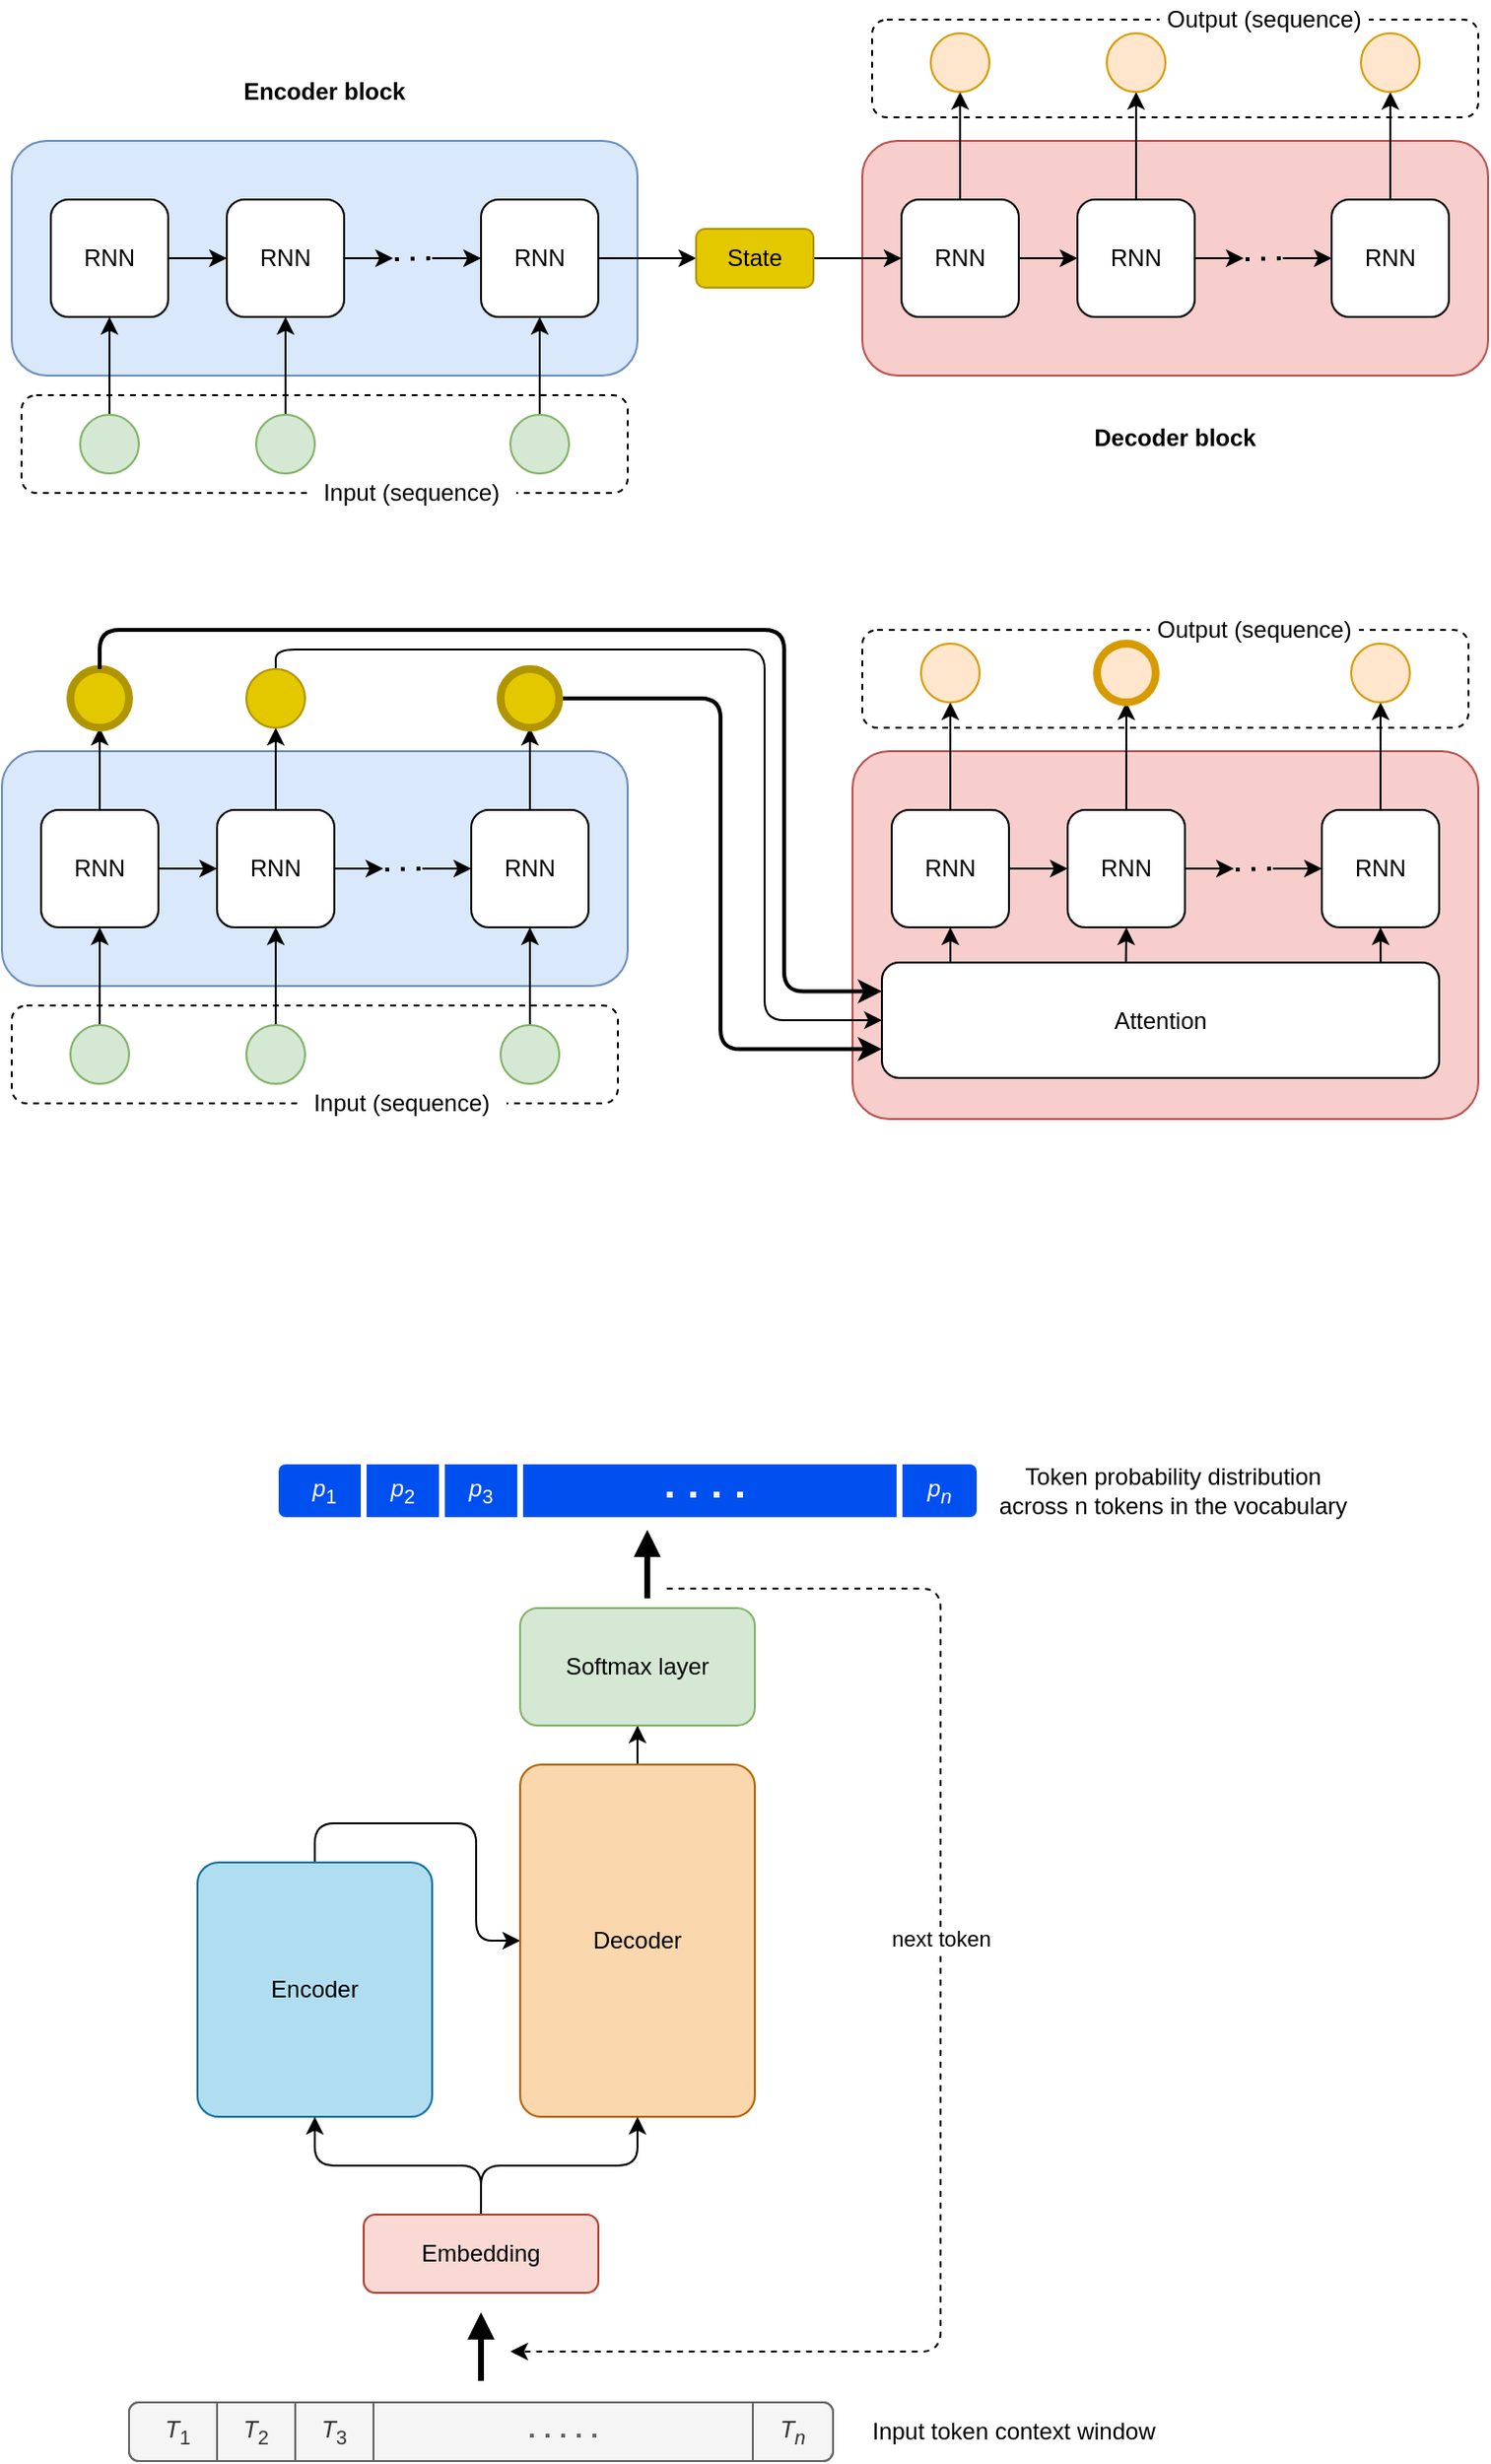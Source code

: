 <mxfile version="22.1.15" type="github" pages="2">
  <diagram name="Page-1" id="Aaa21Iurl70UtOA7tG1U">
    <mxGraphModel dx="1050" dy="522" grid="1" gridSize="10" guides="1" tooltips="1" connect="1" arrows="1" fold="1" page="1" pageScale="1" pageWidth="850" pageHeight="1100" math="0" shadow="0">
      <root>
        <mxCell id="0" />
        <mxCell id="1" parent="0" />
        <mxCell id="7Tdmu1i_dDEW09Zp7bAx-89" value="" style="rounded=1;whiteSpace=wrap;html=1;fillColor=none;dashed=1;" parent="1" vertex="1">
          <mxGeometry x="480" y="370" width="310" height="50" as="geometry" />
        </mxCell>
        <mxCell id="7Tdmu1i_dDEW09Zp7bAx-87" value="" style="rounded=1;whiteSpace=wrap;html=1;fillColor=none;dashed=1;" parent="1" vertex="1">
          <mxGeometry x="45" y="562" width="310" height="50" as="geometry" />
        </mxCell>
        <mxCell id="7Tdmu1i_dDEW09Zp7bAx-18" value="" style="rounded=1;whiteSpace=wrap;html=1;fillColor=#f8cecc;strokeColor=#b85450;" parent="1" vertex="1">
          <mxGeometry x="480" y="120" width="320" height="120" as="geometry" />
        </mxCell>
        <mxCell id="7Tdmu1i_dDEW09Zp7bAx-19" style="edgeStyle=orthogonalEdgeStyle;rounded=0;orthogonalLoop=1;jettySize=auto;html=1;entryX=0;entryY=0.5;entryDx=0;entryDy=0;" parent="1" source="7Tdmu1i_dDEW09Zp7bAx-20" target="7Tdmu1i_dDEW09Zp7bAx-22" edge="1">
          <mxGeometry relative="1" as="geometry" />
        </mxCell>
        <mxCell id="7Tdmu1i_dDEW09Zp7bAx-40" style="edgeStyle=orthogonalEdgeStyle;rounded=0;orthogonalLoop=1;jettySize=auto;html=1;" parent="1" source="7Tdmu1i_dDEW09Zp7bAx-20" target="7Tdmu1i_dDEW09Zp7bAx-37" edge="1">
          <mxGeometry relative="1" as="geometry" />
        </mxCell>
        <mxCell id="7Tdmu1i_dDEW09Zp7bAx-20" value="RNN" style="rounded=1;whiteSpace=wrap;html=1;" parent="1" vertex="1">
          <mxGeometry x="500" y="150" width="60" height="60" as="geometry" />
        </mxCell>
        <mxCell id="7Tdmu1i_dDEW09Zp7bAx-21" style="edgeStyle=orthogonalEdgeStyle;rounded=0;orthogonalLoop=1;jettySize=auto;html=1;" parent="1" source="7Tdmu1i_dDEW09Zp7bAx-22" edge="1">
          <mxGeometry relative="1" as="geometry">
            <mxPoint x="675" y="180" as="targetPoint" />
          </mxGeometry>
        </mxCell>
        <mxCell id="7Tdmu1i_dDEW09Zp7bAx-43" style="edgeStyle=orthogonalEdgeStyle;rounded=0;orthogonalLoop=1;jettySize=auto;html=1;" parent="1" source="7Tdmu1i_dDEW09Zp7bAx-22" target="7Tdmu1i_dDEW09Zp7bAx-41" edge="1">
          <mxGeometry relative="1" as="geometry" />
        </mxCell>
        <mxCell id="7Tdmu1i_dDEW09Zp7bAx-22" value="RNN" style="rounded=1;whiteSpace=wrap;html=1;" parent="1" vertex="1">
          <mxGeometry x="590" y="150" width="60" height="60" as="geometry" />
        </mxCell>
        <mxCell id="7Tdmu1i_dDEW09Zp7bAx-47" style="edgeStyle=orthogonalEdgeStyle;rounded=0;orthogonalLoop=1;jettySize=auto;html=1;" parent="1" source="7Tdmu1i_dDEW09Zp7bAx-23" target="7Tdmu1i_dDEW09Zp7bAx-44" edge="1">
          <mxGeometry relative="1" as="geometry" />
        </mxCell>
        <mxCell id="7Tdmu1i_dDEW09Zp7bAx-23" value="RNN" style="rounded=1;whiteSpace=wrap;html=1;" parent="1" vertex="1">
          <mxGeometry x="720" y="150" width="60" height="60" as="geometry" />
        </mxCell>
        <mxCell id="7Tdmu1i_dDEW09Zp7bAx-24" value="" style="endArrow=none;dashed=1;html=1;dashPattern=1 3;strokeWidth=2;rounded=0;" parent="1" edge="1">
          <mxGeometry width="50" height="50" relative="1" as="geometry">
            <mxPoint x="676" y="180.5" as="sourcePoint" />
            <mxPoint x="695" y="180" as="targetPoint" />
          </mxGeometry>
        </mxCell>
        <mxCell id="7Tdmu1i_dDEW09Zp7bAx-25" value="" style="endArrow=classic;html=1;rounded=0;entryX=0;entryY=0.5;entryDx=0;entryDy=0;" parent="1" target="7Tdmu1i_dDEW09Zp7bAx-23" edge="1">
          <mxGeometry width="50" height="50" relative="1" as="geometry">
            <mxPoint x="695" y="180" as="sourcePoint" />
            <mxPoint x="865" y="280" as="targetPoint" />
          </mxGeometry>
        </mxCell>
        <mxCell id="7Tdmu1i_dDEW09Zp7bAx-1" value="" style="rounded=1;whiteSpace=wrap;html=1;fillColor=#dae8fc;strokeColor=#6c8ebf;" parent="1" vertex="1">
          <mxGeometry x="45" y="120" width="320" height="120" as="geometry" />
        </mxCell>
        <mxCell id="7Tdmu1i_dDEW09Zp7bAx-5" style="edgeStyle=orthogonalEdgeStyle;rounded=0;orthogonalLoop=1;jettySize=auto;html=1;entryX=0;entryY=0.5;entryDx=0;entryDy=0;" parent="1" source="7Tdmu1i_dDEW09Zp7bAx-2" target="7Tdmu1i_dDEW09Zp7bAx-3" edge="1">
          <mxGeometry relative="1" as="geometry" />
        </mxCell>
        <mxCell id="7Tdmu1i_dDEW09Zp7bAx-2" value="RNN" style="rounded=1;whiteSpace=wrap;html=1;" parent="1" vertex="1">
          <mxGeometry x="65" y="150" width="60" height="60" as="geometry" />
        </mxCell>
        <mxCell id="7Tdmu1i_dDEW09Zp7bAx-6" style="edgeStyle=orthogonalEdgeStyle;rounded=0;orthogonalLoop=1;jettySize=auto;html=1;" parent="1" source="7Tdmu1i_dDEW09Zp7bAx-3" edge="1">
          <mxGeometry relative="1" as="geometry">
            <mxPoint x="240" y="180" as="targetPoint" />
          </mxGeometry>
        </mxCell>
        <mxCell id="7Tdmu1i_dDEW09Zp7bAx-3" value="RNN" style="rounded=1;whiteSpace=wrap;html=1;" parent="1" vertex="1">
          <mxGeometry x="155" y="150" width="60" height="60" as="geometry" />
        </mxCell>
        <mxCell id="7Tdmu1i_dDEW09Zp7bAx-14" style="edgeStyle=orthogonalEdgeStyle;rounded=0;orthogonalLoop=1;jettySize=auto;html=1;entryX=0;entryY=0.5;entryDx=0;entryDy=0;" parent="1" source="7Tdmu1i_dDEW09Zp7bAx-4" target="7Tdmu1i_dDEW09Zp7bAx-13" edge="1">
          <mxGeometry relative="1" as="geometry" />
        </mxCell>
        <mxCell id="7Tdmu1i_dDEW09Zp7bAx-4" value="RNN" style="rounded=1;whiteSpace=wrap;html=1;" parent="1" vertex="1">
          <mxGeometry x="285" y="150" width="60" height="60" as="geometry" />
        </mxCell>
        <mxCell id="7Tdmu1i_dDEW09Zp7bAx-26" style="edgeStyle=orthogonalEdgeStyle;rounded=0;orthogonalLoop=1;jettySize=auto;html=1;" parent="1" source="7Tdmu1i_dDEW09Zp7bAx-13" target="7Tdmu1i_dDEW09Zp7bAx-20" edge="1">
          <mxGeometry relative="1" as="geometry" />
        </mxCell>
        <mxCell id="7Tdmu1i_dDEW09Zp7bAx-13" value="State" style="rounded=1;whiteSpace=wrap;html=1;fillColor=#e3c800;strokeColor=#B09500;fontColor=#000000;" parent="1" vertex="1">
          <mxGeometry x="395" y="165" width="60" height="30" as="geometry" />
        </mxCell>
        <mxCell id="7Tdmu1i_dDEW09Zp7bAx-16" value="" style="endArrow=none;dashed=1;html=1;dashPattern=1 3;strokeWidth=2;rounded=0;" parent="1" edge="1">
          <mxGeometry width="50" height="50" relative="1" as="geometry">
            <mxPoint x="241" y="180.5" as="sourcePoint" />
            <mxPoint x="260" y="180" as="targetPoint" />
          </mxGeometry>
        </mxCell>
        <mxCell id="7Tdmu1i_dDEW09Zp7bAx-17" value="" style="endArrow=classic;html=1;rounded=0;entryX=0;entryY=0.5;entryDx=0;entryDy=0;" parent="1" target="7Tdmu1i_dDEW09Zp7bAx-4" edge="1">
          <mxGeometry width="50" height="50" relative="1" as="geometry">
            <mxPoint x="260" y="180" as="sourcePoint" />
            <mxPoint x="430" y="280" as="targetPoint" />
          </mxGeometry>
        </mxCell>
        <mxCell id="7Tdmu1i_dDEW09Zp7bAx-27" value="Encoder block" style="text;html=1;align=center;verticalAlign=middle;whiteSpace=wrap;rounded=0;fontStyle=1" parent="1" vertex="1">
          <mxGeometry x="155" y="80" width="100" height="30" as="geometry" />
        </mxCell>
        <mxCell id="7Tdmu1i_dDEW09Zp7bAx-28" value="Decoder block" style="text;html=1;align=center;verticalAlign=middle;whiteSpace=wrap;rounded=0;fontStyle=1" parent="1" vertex="1">
          <mxGeometry x="590" y="257" width="100" height="30" as="geometry" />
        </mxCell>
        <mxCell id="7Tdmu1i_dDEW09Zp7bAx-30" style="edgeStyle=orthogonalEdgeStyle;rounded=0;orthogonalLoop=1;jettySize=auto;html=1;" parent="1" source="7Tdmu1i_dDEW09Zp7bAx-29" target="7Tdmu1i_dDEW09Zp7bAx-2" edge="1">
          <mxGeometry relative="1" as="geometry" />
        </mxCell>
        <mxCell id="7Tdmu1i_dDEW09Zp7bAx-29" value="" style="ellipse;whiteSpace=wrap;html=1;aspect=fixed;fillColor=#d5e8d4;strokeColor=#82b366;" parent="1" vertex="1">
          <mxGeometry x="80" y="260" width="30" height="30" as="geometry" />
        </mxCell>
        <mxCell id="7Tdmu1i_dDEW09Zp7bAx-33" style="edgeStyle=orthogonalEdgeStyle;rounded=0;orthogonalLoop=1;jettySize=auto;html=1;" parent="1" source="7Tdmu1i_dDEW09Zp7bAx-31" target="7Tdmu1i_dDEW09Zp7bAx-3" edge="1">
          <mxGeometry relative="1" as="geometry" />
        </mxCell>
        <mxCell id="7Tdmu1i_dDEW09Zp7bAx-31" value="" style="ellipse;whiteSpace=wrap;html=1;aspect=fixed;fillColor=#d5e8d4;strokeColor=#82b366;" parent="1" vertex="1">
          <mxGeometry x="170" y="260" width="30" height="30" as="geometry" />
        </mxCell>
        <mxCell id="7Tdmu1i_dDEW09Zp7bAx-36" style="edgeStyle=orthogonalEdgeStyle;rounded=0;orthogonalLoop=1;jettySize=auto;html=1;entryX=0.5;entryY=1;entryDx=0;entryDy=0;" parent="1" source="7Tdmu1i_dDEW09Zp7bAx-34" target="7Tdmu1i_dDEW09Zp7bAx-4" edge="1">
          <mxGeometry relative="1" as="geometry" />
        </mxCell>
        <mxCell id="7Tdmu1i_dDEW09Zp7bAx-34" value="" style="ellipse;whiteSpace=wrap;html=1;aspect=fixed;fillColor=#d5e8d4;strokeColor=#82b366;" parent="1" vertex="1">
          <mxGeometry x="300" y="260" width="30" height="30" as="geometry" />
        </mxCell>
        <mxCell id="7Tdmu1i_dDEW09Zp7bAx-37" value="" style="ellipse;whiteSpace=wrap;html=1;aspect=fixed;fillColor=#ffe6cc;strokeColor=#d79b00;" parent="1" vertex="1">
          <mxGeometry x="515" y="65" width="30" height="30" as="geometry" />
        </mxCell>
        <mxCell id="7Tdmu1i_dDEW09Zp7bAx-38" style="edgeStyle=orthogonalEdgeStyle;rounded=0;orthogonalLoop=1;jettySize=auto;html=1;exitX=0.5;exitY=1;exitDx=0;exitDy=0;" parent="1" source="7Tdmu1i_dDEW09Zp7bAx-37" target="7Tdmu1i_dDEW09Zp7bAx-37" edge="1">
          <mxGeometry relative="1" as="geometry" />
        </mxCell>
        <mxCell id="7Tdmu1i_dDEW09Zp7bAx-41" value="" style="ellipse;whiteSpace=wrap;html=1;aspect=fixed;fillColor=#ffe6cc;strokeColor=#d79b00;" parent="1" vertex="1">
          <mxGeometry x="605" y="65" width="30" height="30" as="geometry" />
        </mxCell>
        <mxCell id="7Tdmu1i_dDEW09Zp7bAx-44" value="" style="ellipse;whiteSpace=wrap;html=1;aspect=fixed;fillColor=#ffe6cc;strokeColor=#d79b00;" parent="1" vertex="1">
          <mxGeometry x="735" y="65" width="30" height="30" as="geometry" />
        </mxCell>
        <mxCell id="7Tdmu1i_dDEW09Zp7bAx-48" value="" style="rounded=1;whiteSpace=wrap;html=1;fillColor=none;dashed=1;" parent="1" vertex="1">
          <mxGeometry x="50" y="250" width="310" height="50" as="geometry" />
        </mxCell>
        <mxCell id="7Tdmu1i_dDEW09Zp7bAx-50" value="Input (sequence)" style="text;html=1;align=center;verticalAlign=middle;whiteSpace=wrap;rounded=0;fillColor=default;" parent="1" vertex="1">
          <mxGeometry x="196" y="287" width="107" height="25" as="geometry" />
        </mxCell>
        <mxCell id="7Tdmu1i_dDEW09Zp7bAx-51" value="" style="rounded=1;whiteSpace=wrap;html=1;fillColor=none;dashed=1;" parent="1" vertex="1">
          <mxGeometry x="485" y="58" width="310" height="50" as="geometry" />
        </mxCell>
        <mxCell id="7Tdmu1i_dDEW09Zp7bAx-52" value="Output (sequence)" style="text;html=1;align=center;verticalAlign=middle;whiteSpace=wrap;rounded=0;fillColor=default;" parent="1" vertex="1">
          <mxGeometry x="632" y="48" width="107" height="20" as="geometry" />
        </mxCell>
        <mxCell id="7Tdmu1i_dDEW09Zp7bAx-53" value="" style="rounded=1;whiteSpace=wrap;html=1;fillColor=#f8cecc;strokeColor=#b85450;arcSize=10;" parent="1" vertex="1">
          <mxGeometry x="475" y="432" width="320" height="188" as="geometry" />
        </mxCell>
        <mxCell id="7Tdmu1i_dDEW09Zp7bAx-54" style="edgeStyle=orthogonalEdgeStyle;rounded=0;orthogonalLoop=1;jettySize=auto;html=1;entryX=0;entryY=0.5;entryDx=0;entryDy=0;" parent="1" source="7Tdmu1i_dDEW09Zp7bAx-56" target="7Tdmu1i_dDEW09Zp7bAx-59" edge="1">
          <mxGeometry relative="1" as="geometry" />
        </mxCell>
        <mxCell id="7Tdmu1i_dDEW09Zp7bAx-55" style="edgeStyle=orthogonalEdgeStyle;rounded=0;orthogonalLoop=1;jettySize=auto;html=1;" parent="1" source="7Tdmu1i_dDEW09Zp7bAx-56" target="7Tdmu1i_dDEW09Zp7bAx-83" edge="1">
          <mxGeometry relative="1" as="geometry" />
        </mxCell>
        <mxCell id="7Tdmu1i_dDEW09Zp7bAx-56" value="RNN" style="rounded=1;whiteSpace=wrap;html=1;" parent="1" vertex="1">
          <mxGeometry x="495" y="462" width="60" height="60" as="geometry" />
        </mxCell>
        <mxCell id="7Tdmu1i_dDEW09Zp7bAx-57" style="edgeStyle=orthogonalEdgeStyle;rounded=0;orthogonalLoop=1;jettySize=auto;html=1;" parent="1" source="7Tdmu1i_dDEW09Zp7bAx-59" edge="1">
          <mxGeometry relative="1" as="geometry">
            <mxPoint x="670" y="492" as="targetPoint" />
          </mxGeometry>
        </mxCell>
        <mxCell id="7Tdmu1i_dDEW09Zp7bAx-58" style="edgeStyle=orthogonalEdgeStyle;rounded=0;orthogonalLoop=1;jettySize=auto;html=1;" parent="1" source="7Tdmu1i_dDEW09Zp7bAx-59" target="7Tdmu1i_dDEW09Zp7bAx-85" edge="1">
          <mxGeometry relative="1" as="geometry" />
        </mxCell>
        <mxCell id="7Tdmu1i_dDEW09Zp7bAx-59" value="RNN" style="rounded=1;whiteSpace=wrap;html=1;" parent="1" vertex="1">
          <mxGeometry x="585" y="462" width="60" height="60" as="geometry" />
        </mxCell>
        <mxCell id="7Tdmu1i_dDEW09Zp7bAx-60" style="edgeStyle=orthogonalEdgeStyle;rounded=0;orthogonalLoop=1;jettySize=auto;html=1;" parent="1" source="7Tdmu1i_dDEW09Zp7bAx-61" target="7Tdmu1i_dDEW09Zp7bAx-86" edge="1">
          <mxGeometry relative="1" as="geometry" />
        </mxCell>
        <mxCell id="7Tdmu1i_dDEW09Zp7bAx-61" value="RNN" style="rounded=1;whiteSpace=wrap;html=1;" parent="1" vertex="1">
          <mxGeometry x="715" y="462" width="60" height="60" as="geometry" />
        </mxCell>
        <mxCell id="7Tdmu1i_dDEW09Zp7bAx-62" value="" style="endArrow=none;dashed=1;html=1;dashPattern=1 3;strokeWidth=2;rounded=0;" parent="1" edge="1">
          <mxGeometry width="50" height="50" relative="1" as="geometry">
            <mxPoint x="671" y="492.5" as="sourcePoint" />
            <mxPoint x="690" y="492" as="targetPoint" />
          </mxGeometry>
        </mxCell>
        <mxCell id="7Tdmu1i_dDEW09Zp7bAx-63" value="" style="endArrow=classic;html=1;rounded=0;entryX=0;entryY=0.5;entryDx=0;entryDy=0;" parent="1" target="7Tdmu1i_dDEW09Zp7bAx-61" edge="1">
          <mxGeometry width="50" height="50" relative="1" as="geometry">
            <mxPoint x="690" y="492" as="sourcePoint" />
            <mxPoint x="860" y="592" as="targetPoint" />
          </mxGeometry>
        </mxCell>
        <mxCell id="7Tdmu1i_dDEW09Zp7bAx-64" value="" style="rounded=1;whiteSpace=wrap;html=1;fillColor=#dae8fc;strokeColor=#6c8ebf;" parent="1" vertex="1">
          <mxGeometry x="40" y="432" width="320" height="120" as="geometry" />
        </mxCell>
        <mxCell id="7Tdmu1i_dDEW09Zp7bAx-65" style="edgeStyle=orthogonalEdgeStyle;rounded=0;orthogonalLoop=1;jettySize=auto;html=1;entryX=0;entryY=0.5;entryDx=0;entryDy=0;" parent="1" source="7Tdmu1i_dDEW09Zp7bAx-66" target="7Tdmu1i_dDEW09Zp7bAx-68" edge="1">
          <mxGeometry relative="1" as="geometry" />
        </mxCell>
        <mxCell id="7Tdmu1i_dDEW09Zp7bAx-96" style="edgeStyle=orthogonalEdgeStyle;rounded=0;orthogonalLoop=1;jettySize=auto;html=1;" parent="1" source="7Tdmu1i_dDEW09Zp7bAx-66" target="7Tdmu1i_dDEW09Zp7bAx-92" edge="1">
          <mxGeometry relative="1" as="geometry" />
        </mxCell>
        <mxCell id="7Tdmu1i_dDEW09Zp7bAx-66" value="RNN" style="rounded=1;whiteSpace=wrap;html=1;" parent="1" vertex="1">
          <mxGeometry x="60" y="462" width="60" height="60" as="geometry" />
        </mxCell>
        <mxCell id="7Tdmu1i_dDEW09Zp7bAx-67" style="edgeStyle=orthogonalEdgeStyle;rounded=0;orthogonalLoop=1;jettySize=auto;html=1;" parent="1" source="7Tdmu1i_dDEW09Zp7bAx-68" edge="1">
          <mxGeometry relative="1" as="geometry">
            <mxPoint x="235" y="492" as="targetPoint" />
          </mxGeometry>
        </mxCell>
        <mxCell id="7Tdmu1i_dDEW09Zp7bAx-97" style="edgeStyle=orthogonalEdgeStyle;rounded=0;orthogonalLoop=1;jettySize=auto;html=1;" parent="1" source="7Tdmu1i_dDEW09Zp7bAx-68" target="7Tdmu1i_dDEW09Zp7bAx-94" edge="1">
          <mxGeometry relative="1" as="geometry" />
        </mxCell>
        <mxCell id="7Tdmu1i_dDEW09Zp7bAx-68" value="RNN" style="rounded=1;whiteSpace=wrap;html=1;" parent="1" vertex="1">
          <mxGeometry x="150" y="462" width="60" height="60" as="geometry" />
        </mxCell>
        <mxCell id="7Tdmu1i_dDEW09Zp7bAx-98" style="edgeStyle=orthogonalEdgeStyle;rounded=0;orthogonalLoop=1;jettySize=auto;html=1;" parent="1" source="7Tdmu1i_dDEW09Zp7bAx-70" target="7Tdmu1i_dDEW09Zp7bAx-95" edge="1">
          <mxGeometry relative="1" as="geometry" />
        </mxCell>
        <mxCell id="7Tdmu1i_dDEW09Zp7bAx-70" value="RNN" style="rounded=1;whiteSpace=wrap;html=1;" parent="1" vertex="1">
          <mxGeometry x="280" y="462" width="60" height="60" as="geometry" />
        </mxCell>
        <mxCell id="7Tdmu1i_dDEW09Zp7bAx-73" value="" style="endArrow=none;dashed=1;html=1;dashPattern=1 3;strokeWidth=2;rounded=0;" parent="1" edge="1">
          <mxGeometry width="50" height="50" relative="1" as="geometry">
            <mxPoint x="236" y="492.5" as="sourcePoint" />
            <mxPoint x="255" y="492" as="targetPoint" />
          </mxGeometry>
        </mxCell>
        <mxCell id="7Tdmu1i_dDEW09Zp7bAx-74" value="" style="endArrow=classic;html=1;rounded=0;entryX=0;entryY=0.5;entryDx=0;entryDy=0;" parent="1" target="7Tdmu1i_dDEW09Zp7bAx-70" edge="1">
          <mxGeometry width="50" height="50" relative="1" as="geometry">
            <mxPoint x="255" y="492" as="sourcePoint" />
            <mxPoint x="425" y="592" as="targetPoint" />
          </mxGeometry>
        </mxCell>
        <mxCell id="7Tdmu1i_dDEW09Zp7bAx-77" style="edgeStyle=orthogonalEdgeStyle;rounded=0;orthogonalLoop=1;jettySize=auto;html=1;" parent="1" source="7Tdmu1i_dDEW09Zp7bAx-78" target="7Tdmu1i_dDEW09Zp7bAx-66" edge="1">
          <mxGeometry relative="1" as="geometry" />
        </mxCell>
        <mxCell id="7Tdmu1i_dDEW09Zp7bAx-78" value="" style="ellipse;whiteSpace=wrap;html=1;aspect=fixed;fillColor=#d5e8d4;strokeColor=#82b366;" parent="1" vertex="1">
          <mxGeometry x="75" y="572" width="30" height="30" as="geometry" />
        </mxCell>
        <mxCell id="7Tdmu1i_dDEW09Zp7bAx-79" style="edgeStyle=orthogonalEdgeStyle;rounded=0;orthogonalLoop=1;jettySize=auto;html=1;" parent="1" source="7Tdmu1i_dDEW09Zp7bAx-80" target="7Tdmu1i_dDEW09Zp7bAx-68" edge="1">
          <mxGeometry relative="1" as="geometry" />
        </mxCell>
        <mxCell id="7Tdmu1i_dDEW09Zp7bAx-80" value="" style="ellipse;whiteSpace=wrap;html=1;aspect=fixed;fillColor=#d5e8d4;strokeColor=#82b366;" parent="1" vertex="1">
          <mxGeometry x="165" y="572" width="30" height="30" as="geometry" />
        </mxCell>
        <mxCell id="7Tdmu1i_dDEW09Zp7bAx-81" style="edgeStyle=orthogonalEdgeStyle;rounded=0;orthogonalLoop=1;jettySize=auto;html=1;entryX=0.5;entryY=1;entryDx=0;entryDy=0;" parent="1" source="7Tdmu1i_dDEW09Zp7bAx-82" target="7Tdmu1i_dDEW09Zp7bAx-70" edge="1">
          <mxGeometry relative="1" as="geometry" />
        </mxCell>
        <mxCell id="7Tdmu1i_dDEW09Zp7bAx-82" value="" style="ellipse;whiteSpace=wrap;html=1;aspect=fixed;fillColor=#d5e8d4;strokeColor=#82b366;" parent="1" vertex="1">
          <mxGeometry x="295" y="572" width="30" height="30" as="geometry" />
        </mxCell>
        <mxCell id="7Tdmu1i_dDEW09Zp7bAx-83" value="" style="ellipse;whiteSpace=wrap;html=1;aspect=fixed;fillColor=#ffe6cc;strokeColor=#d79b00;" parent="1" vertex="1">
          <mxGeometry x="510" y="377" width="30" height="30" as="geometry" />
        </mxCell>
        <mxCell id="7Tdmu1i_dDEW09Zp7bAx-84" style="edgeStyle=orthogonalEdgeStyle;rounded=0;orthogonalLoop=1;jettySize=auto;html=1;exitX=0.5;exitY=1;exitDx=0;exitDy=0;" parent="1" source="7Tdmu1i_dDEW09Zp7bAx-83" target="7Tdmu1i_dDEW09Zp7bAx-83" edge="1">
          <mxGeometry relative="1" as="geometry" />
        </mxCell>
        <mxCell id="7Tdmu1i_dDEW09Zp7bAx-85" value="" style="ellipse;whiteSpace=wrap;html=1;aspect=fixed;fillColor=#ffe6cc;strokeColor=#d79b00;strokeWidth=4;" parent="1" vertex="1">
          <mxGeometry x="600" y="377" width="30" height="30" as="geometry" />
        </mxCell>
        <mxCell id="7Tdmu1i_dDEW09Zp7bAx-86" value="" style="ellipse;whiteSpace=wrap;html=1;aspect=fixed;fillColor=#ffe6cc;strokeColor=#d79b00;" parent="1" vertex="1">
          <mxGeometry x="730" y="377" width="30" height="30" as="geometry" />
        </mxCell>
        <mxCell id="7Tdmu1i_dDEW09Zp7bAx-88" value="Input (sequence)" style="text;html=1;align=center;verticalAlign=middle;whiteSpace=wrap;rounded=0;fillColor=default;" parent="1" vertex="1">
          <mxGeometry x="191" y="599" width="107" height="25" as="geometry" />
        </mxCell>
        <mxCell id="7Tdmu1i_dDEW09Zp7bAx-90" value="Output (sequence)" style="text;html=1;align=center;verticalAlign=middle;whiteSpace=wrap;rounded=0;fillColor=default;" parent="1" vertex="1">
          <mxGeometry x="627" y="360" width="107" height="20" as="geometry" />
        </mxCell>
        <mxCell id="7Tdmu1i_dDEW09Zp7bAx-92" value="" style="ellipse;whiteSpace=wrap;html=1;aspect=fixed;fillColor=#e3c800;strokeColor=#B09500;fontColor=#000000;strokeWidth=4;" parent="1" vertex="1">
          <mxGeometry x="75" y="390" width="30" height="30" as="geometry" />
        </mxCell>
        <mxCell id="7Tdmu1i_dDEW09Zp7bAx-101" style="edgeStyle=orthogonalEdgeStyle;rounded=1;orthogonalLoop=1;jettySize=auto;html=1;entryX=0;entryY=0.5;entryDx=0;entryDy=0;exitX=0.5;exitY=0;exitDx=0;exitDy=0;curved=0;" parent="1" source="7Tdmu1i_dDEW09Zp7bAx-94" target="7Tdmu1i_dDEW09Zp7bAx-99" edge="1">
          <mxGeometry relative="1" as="geometry">
            <Array as="points">
              <mxPoint x="180" y="380" />
              <mxPoint x="430" y="380" />
              <mxPoint x="430" y="569" />
            </Array>
          </mxGeometry>
        </mxCell>
        <mxCell id="7Tdmu1i_dDEW09Zp7bAx-94" value="" style="ellipse;whiteSpace=wrap;html=1;aspect=fixed;fillColor=#e3c800;strokeColor=#B09500;fontColor=#000000;" parent="1" vertex="1">
          <mxGeometry x="165" y="390" width="30" height="30" as="geometry" />
        </mxCell>
        <mxCell id="7Tdmu1i_dDEW09Zp7bAx-100" style="edgeStyle=orthogonalEdgeStyle;rounded=1;orthogonalLoop=1;jettySize=auto;html=1;entryX=0;entryY=0.75;entryDx=0;entryDy=0;curved=0;strokeWidth=2;" parent="1" source="7Tdmu1i_dDEW09Zp7bAx-95" target="7Tdmu1i_dDEW09Zp7bAx-99" edge="1">
          <mxGeometry relative="1" as="geometry" />
        </mxCell>
        <mxCell id="7Tdmu1i_dDEW09Zp7bAx-95" value="" style="ellipse;whiteSpace=wrap;html=1;aspect=fixed;fillColor=#e3c800;strokeColor=#B09500;fontColor=#000000;strokeWidth=4;" parent="1" vertex="1">
          <mxGeometry x="295" y="390" width="30" height="30" as="geometry" />
        </mxCell>
        <mxCell id="7Tdmu1i_dDEW09Zp7bAx-103" style="edgeStyle=orthogonalEdgeStyle;rounded=0;orthogonalLoop=1;jettySize=auto;html=1;entryX=0.5;entryY=1;entryDx=0;entryDy=0;exitX=0.123;exitY=0.05;exitDx=0;exitDy=0;exitPerimeter=0;" parent="1" source="7Tdmu1i_dDEW09Zp7bAx-99" target="7Tdmu1i_dDEW09Zp7bAx-56" edge="1">
          <mxGeometry relative="1" as="geometry" />
        </mxCell>
        <mxCell id="7Tdmu1i_dDEW09Zp7bAx-105" style="edgeStyle=orthogonalEdgeStyle;rounded=0;orthogonalLoop=1;jettySize=auto;html=1;entryX=0.5;entryY=1;entryDx=0;entryDy=0;exitX=0.438;exitY=-0.009;exitDx=0;exitDy=0;exitPerimeter=0;" parent="1" source="7Tdmu1i_dDEW09Zp7bAx-99" target="7Tdmu1i_dDEW09Zp7bAx-59" edge="1">
          <mxGeometry relative="1" as="geometry" />
        </mxCell>
        <mxCell id="7Tdmu1i_dDEW09Zp7bAx-106" style="edgeStyle=orthogonalEdgeStyle;rounded=0;orthogonalLoop=1;jettySize=auto;html=1;exitX=0.895;exitY=0.061;exitDx=0;exitDy=0;exitPerimeter=0;entryX=0.5;entryY=1;entryDx=0;entryDy=0;" parent="1" source="7Tdmu1i_dDEW09Zp7bAx-99" target="7Tdmu1i_dDEW09Zp7bAx-61" edge="1">
          <mxGeometry relative="1" as="geometry" />
        </mxCell>
        <mxCell id="7Tdmu1i_dDEW09Zp7bAx-99" value="Attention" style="rounded=1;whiteSpace=wrap;html=1;" parent="1" vertex="1">
          <mxGeometry x="490" y="540" width="285" height="59" as="geometry" />
        </mxCell>
        <mxCell id="7Tdmu1i_dDEW09Zp7bAx-102" style="edgeStyle=orthogonalEdgeStyle;rounded=1;orthogonalLoop=1;jettySize=auto;html=1;entryX=0;entryY=0.25;entryDx=0;entryDy=0;exitX=0.5;exitY=0;exitDx=0;exitDy=0;curved=0;strokeWidth=2;endArrow=classic;endFill=1;" parent="1" source="7Tdmu1i_dDEW09Zp7bAx-92" target="7Tdmu1i_dDEW09Zp7bAx-99" edge="1">
          <mxGeometry relative="1" as="geometry">
            <mxPoint x="190" y="400" as="sourcePoint" />
            <mxPoint x="505" y="579" as="targetPoint" />
            <Array as="points">
              <mxPoint x="90" y="370" />
              <mxPoint x="440" y="370" />
              <mxPoint x="440" y="554" />
            </Array>
          </mxGeometry>
        </mxCell>
        <mxCell id="SEZFjFVEptW5CjxfPVUD-6" style="edgeStyle=orthogonalEdgeStyle;rounded=1;orthogonalLoop=1;jettySize=auto;html=1;exitX=0.5;exitY=0;exitDx=0;exitDy=0;curved=0;" edge="1" parent="1" source="SEZFjFVEptW5CjxfPVUD-2" target="SEZFjFVEptW5CjxfPVUD-3">
          <mxGeometry relative="1" as="geometry" />
        </mxCell>
        <mxCell id="SEZFjFVEptW5CjxfPVUD-2" value="Encoder" style="rounded=1;whiteSpace=wrap;html=1;fillColor=#b1ddf0;strokeColor=#10739e;arcSize=9;" vertex="1" parent="1">
          <mxGeometry x="140" y="1000" width="120" height="130" as="geometry" />
        </mxCell>
        <mxCell id="SEZFjFVEptW5CjxfPVUD-7" style="edgeStyle=orthogonalEdgeStyle;rounded=0;orthogonalLoop=1;jettySize=auto;html=1;entryX=0.5;entryY=1;entryDx=0;entryDy=0;" edge="1" parent="1" source="SEZFjFVEptW5CjxfPVUD-3" target="SEZFjFVEptW5CjxfPVUD-5">
          <mxGeometry relative="1" as="geometry" />
        </mxCell>
        <mxCell id="SEZFjFVEptW5CjxfPVUD-3" value="Decoder" style="rounded=1;whiteSpace=wrap;html=1;fillColor=#fad7ac;strokeColor=#b46504;arcSize=9;" vertex="1" parent="1">
          <mxGeometry x="305" y="950" width="120" height="180" as="geometry" />
        </mxCell>
        <mxCell id="SEZFjFVEptW5CjxfPVUD-8" style="edgeStyle=orthogonalEdgeStyle;rounded=1;orthogonalLoop=1;jettySize=auto;html=1;entryX=0.5;entryY=1;entryDx=0;entryDy=0;curved=0;" edge="1" parent="1" source="SEZFjFVEptW5CjxfPVUD-4" target="SEZFjFVEptW5CjxfPVUD-2">
          <mxGeometry relative="1" as="geometry" />
        </mxCell>
        <mxCell id="SEZFjFVEptW5CjxfPVUD-9" style="edgeStyle=orthogonalEdgeStyle;rounded=1;orthogonalLoop=1;jettySize=auto;html=1;curved=0;" edge="1" parent="1" source="SEZFjFVEptW5CjxfPVUD-4" target="SEZFjFVEptW5CjxfPVUD-3">
          <mxGeometry relative="1" as="geometry" />
        </mxCell>
        <mxCell id="SEZFjFVEptW5CjxfPVUD-4" value="Embedding" style="rounded=1;whiteSpace=wrap;html=1;fillColor=#fad9d5;strokeColor=#ae4132;" vertex="1" parent="1">
          <mxGeometry x="225" y="1180" width="120" height="40" as="geometry" />
        </mxCell>
        <mxCell id="SEZFjFVEptW5CjxfPVUD-5" value="Softmax layer" style="rounded=1;whiteSpace=wrap;html=1;fillColor=#d5e8d4;strokeColor=#82b366;" vertex="1" parent="1">
          <mxGeometry x="305" y="870" width="120" height="60" as="geometry" />
        </mxCell>
        <mxCell id="SEZFjFVEptW5CjxfPVUD-10" value="" style="html=1;shadow=0;dashed=0;shape=mxgraph.bootstrap.rrect;rSize=5;strokeColor=#666666;html=1;whiteSpace=wrap;fillColor=#f5f5f5;fontColor=#333333;" vertex="1" parent="1">
          <mxGeometry x="105" y="1276" width="360" height="30" as="geometry" />
        </mxCell>
        <mxCell id="SEZFjFVEptW5CjxfPVUD-11" value="&lt;i&gt;T&lt;/i&gt;&lt;sub&gt;1&lt;/sub&gt;" style="strokeColor=#666666;fillColor=#f5f5f5;fontColor=#333333;html=1;shadow=0;dashed=0;shape=mxgraph.bootstrap.leftButton;rSize=5;perimeter=none;whiteSpace=wrap;resizeHeight=1;" vertex="1" parent="SEZFjFVEptW5CjxfPVUD-10">
          <mxGeometry width="50" height="30" relative="1" as="geometry" />
        </mxCell>
        <mxCell id="SEZFjFVEptW5CjxfPVUD-12" value="&lt;i&gt;T&lt;/i&gt;&lt;sub&gt;2&lt;/sub&gt;" style="strokeColor=#666666;fillColor=#f5f5f5;fontColor=#333333;html=1;shadow=0;dashed=0;perimeter=none;whiteSpace=wrap;resizeHeight=1;" vertex="1" parent="SEZFjFVEptW5CjxfPVUD-10">
          <mxGeometry width="40" height="30" relative="1" as="geometry">
            <mxPoint x="45" as="offset" />
          </mxGeometry>
        </mxCell>
        <mxCell id="SEZFjFVEptW5CjxfPVUD-13" value="&lt;i&gt;T&lt;sub&gt;n&lt;/sub&gt;&lt;/i&gt;" style="strokeColor=#666666;fillColor=#f5f5f5;fontColor=#333333;html=1;shadow=0;dashed=0;shape=mxgraph.bootstrap.rightButton;rSize=5;perimeter=none;whiteSpace=wrap;resizeHeight=1;" vertex="1" parent="SEZFjFVEptW5CjxfPVUD-10">
          <mxGeometry x="1" width="41" height="30" relative="1" as="geometry">
            <mxPoint x="-41" as="offset" />
          </mxGeometry>
        </mxCell>
        <mxCell id="SEZFjFVEptW5CjxfPVUD-14" value="&lt;i&gt;T&lt;/i&gt;&lt;sub&gt;3&lt;/sub&gt;" style="strokeColor=#666666;fillColor=#f5f5f5;fontColor=#333333;html=1;shadow=0;dashed=0;perimeter=none;whiteSpace=wrap;resizeHeight=1;" vertex="1" parent="SEZFjFVEptW5CjxfPVUD-10">
          <mxGeometry width="40" height="30" relative="1" as="geometry">
            <mxPoint x="85" as="offset" />
          </mxGeometry>
        </mxCell>
        <mxCell id="SEZFjFVEptW5CjxfPVUD-16" value="" style="endArrow=none;dashed=1;html=1;dashPattern=1 3;strokeWidth=2;rounded=0;fillColor=#f5f5f5;strokeColor=#666666;" edge="1" parent="SEZFjFVEptW5CjxfPVUD-10">
          <mxGeometry width="50" height="50" relative="1" as="geometry">
            <mxPoint x="239" y="17" as="sourcePoint" />
            <mxPoint x="199" y="17" as="targetPoint" />
          </mxGeometry>
        </mxCell>
        <mxCell id="SEZFjFVEptW5CjxfPVUD-17" value="" style="html=1;shadow=0;dashed=0;shape=mxgraph.bootstrap.rrect;rSize=5;strokeColor=#FFFFFF;html=1;whiteSpace=wrap;fillColor=#0050ef;fontColor=#ffffff;strokeWidth=3;" vertex="1" parent="1">
          <mxGeometry x="180" y="795" width="360" height="30" as="geometry" />
        </mxCell>
        <mxCell id="SEZFjFVEptW5CjxfPVUD-18" value="&lt;i&gt;p&lt;/i&gt;&lt;sub&gt;1&lt;/sub&gt;" style="strokeColor=#FFFFFF;fillColor=#0050ef;html=1;shadow=0;dashed=0;shape=mxgraph.bootstrap.leftButton;rSize=5;perimeter=none;whiteSpace=wrap;resizeHeight=1;fontColor=#ffffff;strokeWidth=3;" vertex="1" parent="SEZFjFVEptW5CjxfPVUD-17">
          <mxGeometry width="50" height="30" relative="1" as="geometry" />
        </mxCell>
        <mxCell id="SEZFjFVEptW5CjxfPVUD-19" value="&lt;i&gt;p&lt;/i&gt;&lt;sub&gt;2&lt;/sub&gt;" style="strokeColor=#FFFFFF;fillColor=#0050ef;html=1;shadow=0;dashed=0;perimeter=none;whiteSpace=wrap;resizeHeight=1;fontColor=#ffffff;strokeWidth=3;" vertex="1" parent="SEZFjFVEptW5CjxfPVUD-17">
          <mxGeometry width="40" height="30" relative="1" as="geometry">
            <mxPoint x="45" as="offset" />
          </mxGeometry>
        </mxCell>
        <mxCell id="SEZFjFVEptW5CjxfPVUD-20" value="&lt;i&gt;p&lt;/i&gt;&lt;sub&gt;&lt;i&gt;n&lt;/i&gt;&lt;/sub&gt;" style="strokeColor=#FFFFFF;fillColor=#0050ef;html=1;shadow=0;dashed=0;shape=mxgraph.bootstrap.rightButton;rSize=5;perimeter=none;whiteSpace=wrap;resizeHeight=1;fontColor=#ffffff;strokeWidth=3;" vertex="1" parent="SEZFjFVEptW5CjxfPVUD-17">
          <mxGeometry x="1" width="41" height="30" relative="1" as="geometry">
            <mxPoint x="-41" as="offset" />
          </mxGeometry>
        </mxCell>
        <mxCell id="SEZFjFVEptW5CjxfPVUD-21" value="&lt;i&gt;p&lt;/i&gt;&lt;sub&gt;3&lt;/sub&gt;" style="strokeColor=#FFFFFF;fillColor=#0050ef;html=1;shadow=0;dashed=0;perimeter=none;whiteSpace=wrap;resizeHeight=1;fontColor=#ffffff;strokeWidth=3;" vertex="1" parent="SEZFjFVEptW5CjxfPVUD-17">
          <mxGeometry width="40" height="30" relative="1" as="geometry">
            <mxPoint x="85" as="offset" />
          </mxGeometry>
        </mxCell>
        <mxCell id="SEZFjFVEptW5CjxfPVUD-22" value="" style="endArrow=none;dashed=1;html=1;dashPattern=1 3;strokeWidth=3;rounded=0;fillColor=#0050ef;strokeColor=#FFFFFF;" edge="1" parent="SEZFjFVEptW5CjxfPVUD-17">
          <mxGeometry width="50" height="50" relative="1" as="geometry">
            <mxPoint x="239" y="17" as="sourcePoint" />
            <mxPoint x="199" y="17" as="targetPoint" />
          </mxGeometry>
        </mxCell>
        <mxCell id="SEZFjFVEptW5CjxfPVUD-24" value="" style="endArrow=block;html=1;rounded=0;entryX=0.5;entryY=1;entryDx=0;entryDy=0;strokeWidth=3;endFill=1;" edge="1" parent="1">
          <mxGeometry width="50" height="50" relative="1" as="geometry">
            <mxPoint x="285" y="1265" as="sourcePoint" />
            <mxPoint x="285" y="1230" as="targetPoint" />
          </mxGeometry>
        </mxCell>
        <mxCell id="SEZFjFVEptW5CjxfPVUD-25" value="" style="endArrow=block;html=1;rounded=0;entryX=0.5;entryY=1;entryDx=0;entryDy=0;strokeWidth=3;endFill=1;" edge="1" parent="1">
          <mxGeometry width="50" height="50" relative="1" as="geometry">
            <mxPoint x="370" y="865" as="sourcePoint" />
            <mxPoint x="370" y="830" as="targetPoint" />
          </mxGeometry>
        </mxCell>
        <mxCell id="SEZFjFVEptW5CjxfPVUD-26" value="Input token context window" style="text;html=1;strokeColor=none;fillColor=none;align=center;verticalAlign=middle;whiteSpace=wrap;rounded=0;" vertex="1" parent="1">
          <mxGeometry x="465" y="1276" width="185" height="30" as="geometry" />
        </mxCell>
        <mxCell id="SEZFjFVEptW5CjxfPVUD-27" value="Token probability distribution across n tokens in the vocabulary" style="text;html=1;strokeColor=none;fillColor=none;align=center;verticalAlign=middle;whiteSpace=wrap;rounded=0;" vertex="1" parent="1">
          <mxGeometry x="544" y="795" width="190" height="30" as="geometry" />
        </mxCell>
        <mxCell id="SEZFjFVEptW5CjxfPVUD-28" value="" style="endArrow=classic;html=1;rounded=1;curved=0;dashed=1;" edge="1" parent="1">
          <mxGeometry width="50" height="50" relative="1" as="geometry">
            <mxPoint x="380" y="860" as="sourcePoint" />
            <mxPoint x="300" y="1250" as="targetPoint" />
            <Array as="points">
              <mxPoint x="520" y="860" />
              <mxPoint x="520" y="1250" />
            </Array>
          </mxGeometry>
        </mxCell>
        <mxCell id="SEZFjFVEptW5CjxfPVUD-29" value="next token" style="edgeLabel;html=1;align=center;verticalAlign=middle;resizable=0;points=[];" vertex="1" connectable="0" parent="SEZFjFVEptW5CjxfPVUD-28">
          <mxGeometry x="-0.149" relative="1" as="geometry">
            <mxPoint as="offset" />
          </mxGeometry>
        </mxCell>
      </root>
    </mxGraphModel>
  </diagram>
  <diagram id="TcAx84npzTCaRWuR1E-q" name="Page-2">
    <mxGraphModel dx="1050" dy="522" grid="1" gridSize="10" guides="1" tooltips="1" connect="1" arrows="1" fold="1" page="1" pageScale="1" pageWidth="850" pageHeight="1100" math="0" shadow="0">
      <root>
        <mxCell id="0" />
        <mxCell id="1" parent="0" />
        <mxCell id="ubp4QQkd1jMlwUoyKCY6-1" style="edgeStyle=orthogonalEdgeStyle;rounded=1;orthogonalLoop=1;jettySize=auto;html=1;exitX=0.5;exitY=0;exitDx=0;exitDy=0;curved=0;" edge="1" parent="1" source="ubp4QQkd1jMlwUoyKCY6-2" target="ubp4QQkd1jMlwUoyKCY6-4">
          <mxGeometry relative="1" as="geometry" />
        </mxCell>
        <mxCell id="ubp4QQkd1jMlwUoyKCY6-2" value="Encoder" style="rounded=1;whiteSpace=wrap;html=1;fillColor=#b1ddf0;strokeColor=#10739e;arcSize=9;" vertex="1" parent="1">
          <mxGeometry x="135" y="575" width="120" height="130" as="geometry" />
        </mxCell>
        <mxCell id="ubp4QQkd1jMlwUoyKCY6-3" style="edgeStyle=orthogonalEdgeStyle;rounded=0;orthogonalLoop=1;jettySize=auto;html=1;entryX=0.5;entryY=1;entryDx=0;entryDy=0;" edge="1" parent="1" source="ubp4QQkd1jMlwUoyKCY6-4" target="ubp4QQkd1jMlwUoyKCY6-8">
          <mxGeometry relative="1" as="geometry" />
        </mxCell>
        <mxCell id="ubp4QQkd1jMlwUoyKCY6-4" value="Decoder" style="rounded=1;whiteSpace=wrap;html=1;fillColor=#fad7ac;strokeColor=#b46504;arcSize=9;" vertex="1" parent="1">
          <mxGeometry x="300" y="525" width="120" height="180" as="geometry" />
        </mxCell>
        <mxCell id="ubp4QQkd1jMlwUoyKCY6-5" style="edgeStyle=orthogonalEdgeStyle;rounded=1;orthogonalLoop=1;jettySize=auto;html=1;entryX=0.5;entryY=1;entryDx=0;entryDy=0;curved=0;" edge="1" parent="1" source="ubp4QQkd1jMlwUoyKCY6-7" target="ubp4QQkd1jMlwUoyKCY6-2">
          <mxGeometry relative="1" as="geometry" />
        </mxCell>
        <mxCell id="ubp4QQkd1jMlwUoyKCY6-6" style="edgeStyle=orthogonalEdgeStyle;rounded=1;orthogonalLoop=1;jettySize=auto;html=1;curved=0;" edge="1" parent="1" source="ubp4QQkd1jMlwUoyKCY6-7" target="ubp4QQkd1jMlwUoyKCY6-4">
          <mxGeometry relative="1" as="geometry" />
        </mxCell>
        <mxCell id="ubp4QQkd1jMlwUoyKCY6-7" value="Embedding" style="rounded=1;whiteSpace=wrap;html=1;fillColor=#fad9d5;strokeColor=#ae4132;" vertex="1" parent="1">
          <mxGeometry x="220" y="755" width="120" height="40" as="geometry" />
        </mxCell>
        <mxCell id="ubp4QQkd1jMlwUoyKCY6-8" value="Softmax layer" style="rounded=1;whiteSpace=wrap;html=1;fillColor=#d5e8d4;strokeColor=#82b366;" vertex="1" parent="1">
          <mxGeometry x="300" y="445" width="120" height="60" as="geometry" />
        </mxCell>
        <mxCell id="ubp4QQkd1jMlwUoyKCY6-9" value="" style="html=1;shadow=0;dashed=0;shape=mxgraph.bootstrap.rrect;rSize=5;strokeColor=#666666;html=1;whiteSpace=wrap;fillColor=#f5f5f5;fontColor=#333333;" vertex="1" parent="1">
          <mxGeometry x="100" y="851" width="360" height="30" as="geometry" />
        </mxCell>
        <mxCell id="ubp4QQkd1jMlwUoyKCY6-10" value="&lt;i&gt;T&lt;/i&gt;&lt;sub&gt;1&lt;/sub&gt;" style="strokeColor=#666666;fillColor=#f5f5f5;fontColor=#333333;html=1;shadow=0;dashed=0;shape=mxgraph.bootstrap.leftButton;rSize=5;perimeter=none;whiteSpace=wrap;resizeHeight=1;" vertex="1" parent="ubp4QQkd1jMlwUoyKCY6-9">
          <mxGeometry width="50" height="30" relative="1" as="geometry" />
        </mxCell>
        <mxCell id="ubp4QQkd1jMlwUoyKCY6-11" value="&lt;i&gt;T&lt;/i&gt;&lt;sub&gt;2&lt;/sub&gt;" style="strokeColor=#666666;fillColor=#f5f5f5;fontColor=#333333;html=1;shadow=0;dashed=0;perimeter=none;whiteSpace=wrap;resizeHeight=1;" vertex="1" parent="ubp4QQkd1jMlwUoyKCY6-9">
          <mxGeometry width="40" height="30" relative="1" as="geometry">
            <mxPoint x="45" as="offset" />
          </mxGeometry>
        </mxCell>
        <mxCell id="ubp4QQkd1jMlwUoyKCY6-12" value="&lt;i&gt;T&lt;sub&gt;n&lt;/sub&gt;&lt;/i&gt;" style="strokeColor=#666666;fillColor=#f5f5f5;fontColor=#333333;html=1;shadow=0;dashed=0;shape=mxgraph.bootstrap.rightButton;rSize=5;perimeter=none;whiteSpace=wrap;resizeHeight=1;" vertex="1" parent="ubp4QQkd1jMlwUoyKCY6-9">
          <mxGeometry x="1" width="41" height="30" relative="1" as="geometry">
            <mxPoint x="-41" as="offset" />
          </mxGeometry>
        </mxCell>
        <mxCell id="ubp4QQkd1jMlwUoyKCY6-13" value="&lt;i&gt;T&lt;/i&gt;&lt;sub&gt;3&lt;/sub&gt;" style="strokeColor=#666666;fillColor=#f5f5f5;fontColor=#333333;html=1;shadow=0;dashed=0;perimeter=none;whiteSpace=wrap;resizeHeight=1;" vertex="1" parent="ubp4QQkd1jMlwUoyKCY6-9">
          <mxGeometry width="40" height="30" relative="1" as="geometry">
            <mxPoint x="85" as="offset" />
          </mxGeometry>
        </mxCell>
        <mxCell id="ubp4QQkd1jMlwUoyKCY6-14" value="" style="endArrow=none;dashed=1;html=1;dashPattern=1 3;strokeWidth=2;rounded=0;fillColor=#f5f5f5;strokeColor=#666666;" edge="1" parent="ubp4QQkd1jMlwUoyKCY6-9">
          <mxGeometry width="50" height="50" relative="1" as="geometry">
            <mxPoint x="239" y="17" as="sourcePoint" />
            <mxPoint x="199" y="17" as="targetPoint" />
          </mxGeometry>
        </mxCell>
        <mxCell id="ubp4QQkd1jMlwUoyKCY6-15" value="" style="html=1;shadow=0;dashed=0;shape=mxgraph.bootstrap.rrect;rSize=5;strokeColor=#FFFFFF;html=1;whiteSpace=wrap;fillColor=#0050ef;fontColor=#ffffff;strokeWidth=3;" vertex="1" parent="1">
          <mxGeometry x="175" y="370" width="360" height="30" as="geometry" />
        </mxCell>
        <mxCell id="ubp4QQkd1jMlwUoyKCY6-16" value="&lt;i&gt;p&lt;/i&gt;&lt;sub&gt;1&lt;/sub&gt;" style="strokeColor=#FFFFFF;fillColor=#0050ef;html=1;shadow=0;dashed=0;shape=mxgraph.bootstrap.leftButton;rSize=5;perimeter=none;whiteSpace=wrap;resizeHeight=1;fontColor=#ffffff;strokeWidth=3;" vertex="1" parent="ubp4QQkd1jMlwUoyKCY6-15">
          <mxGeometry width="50" height="30" relative="1" as="geometry" />
        </mxCell>
        <mxCell id="ubp4QQkd1jMlwUoyKCY6-17" value="&lt;i&gt;p&lt;/i&gt;&lt;sub&gt;2&lt;/sub&gt;" style="strokeColor=#FFFFFF;fillColor=#0050ef;html=1;shadow=0;dashed=0;perimeter=none;whiteSpace=wrap;resizeHeight=1;fontColor=#ffffff;strokeWidth=3;" vertex="1" parent="ubp4QQkd1jMlwUoyKCY6-15">
          <mxGeometry width="40" height="30" relative="1" as="geometry">
            <mxPoint x="45" as="offset" />
          </mxGeometry>
        </mxCell>
        <mxCell id="ubp4QQkd1jMlwUoyKCY6-18" value="&lt;i&gt;p&lt;/i&gt;&lt;sub&gt;&lt;i&gt;n&lt;/i&gt;&lt;/sub&gt;" style="strokeColor=#FFFFFF;fillColor=#0050ef;html=1;shadow=0;dashed=0;shape=mxgraph.bootstrap.rightButton;rSize=5;perimeter=none;whiteSpace=wrap;resizeHeight=1;fontColor=#ffffff;strokeWidth=3;" vertex="1" parent="ubp4QQkd1jMlwUoyKCY6-15">
          <mxGeometry x="1" width="41" height="30" relative="1" as="geometry">
            <mxPoint x="-41" as="offset" />
          </mxGeometry>
        </mxCell>
        <mxCell id="ubp4QQkd1jMlwUoyKCY6-19" value="&lt;i&gt;p&lt;/i&gt;&lt;sub&gt;3&lt;/sub&gt;" style="strokeColor=#FFFFFF;fillColor=#0050ef;html=1;shadow=0;dashed=0;perimeter=none;whiteSpace=wrap;resizeHeight=1;fontColor=#ffffff;strokeWidth=3;" vertex="1" parent="ubp4QQkd1jMlwUoyKCY6-15">
          <mxGeometry width="40" height="30" relative="1" as="geometry">
            <mxPoint x="85" as="offset" />
          </mxGeometry>
        </mxCell>
        <mxCell id="ubp4QQkd1jMlwUoyKCY6-20" value="" style="endArrow=none;dashed=1;html=1;dashPattern=1 3;strokeWidth=3;rounded=0;fillColor=#0050ef;strokeColor=#FFFFFF;" edge="1" parent="ubp4QQkd1jMlwUoyKCY6-15">
          <mxGeometry width="50" height="50" relative="1" as="geometry">
            <mxPoint x="239" y="17" as="sourcePoint" />
            <mxPoint x="199" y="17" as="targetPoint" />
          </mxGeometry>
        </mxCell>
        <mxCell id="ubp4QQkd1jMlwUoyKCY6-21" value="" style="endArrow=block;html=1;rounded=0;entryX=0.5;entryY=1;entryDx=0;entryDy=0;strokeWidth=3;endFill=1;" edge="1" parent="1">
          <mxGeometry width="50" height="50" relative="1" as="geometry">
            <mxPoint x="280" y="840" as="sourcePoint" />
            <mxPoint x="280" y="805" as="targetPoint" />
          </mxGeometry>
        </mxCell>
        <mxCell id="ubp4QQkd1jMlwUoyKCY6-22" value="" style="endArrow=block;html=1;rounded=0;entryX=0.5;entryY=1;entryDx=0;entryDy=0;strokeWidth=3;endFill=1;" edge="1" parent="1">
          <mxGeometry width="50" height="50" relative="1" as="geometry">
            <mxPoint x="365" y="440" as="sourcePoint" />
            <mxPoint x="365" y="405" as="targetPoint" />
          </mxGeometry>
        </mxCell>
        <mxCell id="ubp4QQkd1jMlwUoyKCY6-23" value="Input token context window" style="text;html=1;strokeColor=none;fillColor=none;align=center;verticalAlign=middle;whiteSpace=wrap;rounded=0;" vertex="1" parent="1">
          <mxGeometry x="460" y="851" width="185" height="30" as="geometry" />
        </mxCell>
        <mxCell id="ubp4QQkd1jMlwUoyKCY6-24" value="Token probability distribution across n tokens in the vocabulary" style="text;html=1;strokeColor=none;fillColor=none;align=center;verticalAlign=middle;whiteSpace=wrap;rounded=0;" vertex="1" parent="1">
          <mxGeometry x="539" y="370" width="190" height="30" as="geometry" />
        </mxCell>
        <mxCell id="ubp4QQkd1jMlwUoyKCY6-25" value="" style="endArrow=classic;html=1;rounded=1;curved=0;dashed=1;" edge="1" parent="1">
          <mxGeometry width="50" height="50" relative="1" as="geometry">
            <mxPoint x="375" y="435" as="sourcePoint" />
            <mxPoint x="295" y="825" as="targetPoint" />
            <Array as="points">
              <mxPoint x="515" y="435" />
              <mxPoint x="515" y="825" />
            </Array>
          </mxGeometry>
        </mxCell>
        <mxCell id="ubp4QQkd1jMlwUoyKCY6-26" value="next token" style="edgeLabel;html=1;align=center;verticalAlign=middle;resizable=0;points=[];" vertex="1" connectable="0" parent="ubp4QQkd1jMlwUoyKCY6-25">
          <mxGeometry x="-0.149" relative="1" as="geometry">
            <mxPoint as="offset" />
          </mxGeometry>
        </mxCell>
        <mxCell id="ubp4QQkd1jMlwUoyKCY6-27" value="J&#39;aime l&#39;apprentissage automatique" style="text;whiteSpace=wrap;align=center;" vertex="1" parent="1">
          <mxGeometry x="590" y="545" width="220" height="30" as="geometry" />
        </mxCell>
        <mxCell id="ubp4QQkd1jMlwUoyKCY6-33" value="" style="html=1;shadow=0;dashed=0;shape=mxgraph.bootstrap.rrect;rSize=5;strokeColor=#666666;html=1;whiteSpace=wrap;fillColor=#f5f5f5;fontColor=#333333;" vertex="1" parent="1">
          <mxGeometry x="590" y="620" width="220" height="30" as="geometry" />
        </mxCell>
        <mxCell id="ubp4QQkd1jMlwUoyKCY6-34" value="J&#39;aime" style="strokeColor=#666666;fillColor=#f5f5f5;fontColor=#333333;html=1;shadow=0;dashed=0;shape=mxgraph.bootstrap.leftButton;rSize=5;perimeter=none;whiteSpace=wrap;resizeHeight=1;" vertex="1" parent="ubp4QQkd1jMlwUoyKCY6-33">
          <mxGeometry width="60" height="30" relative="1" as="geometry" />
        </mxCell>
        <mxCell id="ubp4QQkd1jMlwUoyKCY6-35" value="l&#39;apprentissage" style="strokeColor=#666666;fillColor=#f5f5f5;fontColor=#333333;html=1;shadow=0;dashed=0;perimeter=none;whiteSpace=wrap;resizeHeight=1;" vertex="1" parent="ubp4QQkd1jMlwUoyKCY6-33">
          <mxGeometry width="110" height="30" relative="1" as="geometry">
            <mxPoint x="55" as="offset" />
          </mxGeometry>
        </mxCell>
        <mxCell id="ubp4QQkd1jMlwUoyKCY6-36" value="automatique" style="strokeColor=#666666;fillColor=#f5f5f5;fontColor=#333333;html=1;shadow=0;dashed=0;shape=mxgraph.bootstrap.rightButton;rSize=5;perimeter=none;whiteSpace=wrap;resizeHeight=1;" vertex="1" parent="ubp4QQkd1jMlwUoyKCY6-33">
          <mxGeometry x="1" width="79" height="30" relative="1" as="geometry">
            <mxPoint x="-64" as="offset" />
          </mxGeometry>
        </mxCell>
        <mxCell id="ubp4QQkd1jMlwUoyKCY6-40" value="" style="html=1;shadow=0;dashed=0;shape=mxgraph.bootstrap.rrect;rSize=5;strokeColor=#666666;html=1;whiteSpace=wrap;fillColor=#f5f5f5;fontColor=#333333;" vertex="1" parent="1">
          <mxGeometry x="590" y="690" width="220" height="30" as="geometry" />
        </mxCell>
        <mxCell id="ubp4QQkd1jMlwUoyKCY6-41" value="2345" style="strokeColor=#666666;fillColor=#f5f5f5;fontColor=#333333;html=1;shadow=0;dashed=0;shape=mxgraph.bootstrap.leftButton;rSize=5;perimeter=none;whiteSpace=wrap;resizeHeight=1;" vertex="1" parent="ubp4QQkd1jMlwUoyKCY6-40">
          <mxGeometry width="60" height="30" relative="1" as="geometry" />
        </mxCell>
        <mxCell id="ubp4QQkd1jMlwUoyKCY6-42" value="3425" style="strokeColor=#666666;fillColor=#f5f5f5;fontColor=#333333;html=1;shadow=0;dashed=0;perimeter=none;whiteSpace=wrap;resizeHeight=1;" vertex="1" parent="ubp4QQkd1jMlwUoyKCY6-40">
          <mxGeometry width="110" height="30" relative="1" as="geometry">
            <mxPoint x="55" as="offset" />
          </mxGeometry>
        </mxCell>
        <mxCell id="ubp4QQkd1jMlwUoyKCY6-43" value="3853" style="strokeColor=#666666;fillColor=#f5f5f5;fontColor=#333333;html=1;shadow=0;dashed=0;shape=mxgraph.bootstrap.rightButton;rSize=5;perimeter=none;whiteSpace=wrap;resizeHeight=1;" vertex="1" parent="ubp4QQkd1jMlwUoyKCY6-40">
          <mxGeometry x="1" width="79" height="30" relative="1" as="geometry">
            <mxPoint x="-64" as="offset" />
          </mxGeometry>
        </mxCell>
        <mxCell id="ubp4QQkd1jMlwUoyKCY6-44" style="edgeStyle=orthogonalEdgeStyle;rounded=0;orthogonalLoop=1;jettySize=auto;html=1;entryX=0.5;entryY=1;entryDx=0;entryDy=0;" edge="1" parent="1" source="ubp4QQkd1jMlwUoyKCY6-45" target="ubp4QQkd1jMlwUoyKCY6-47">
          <mxGeometry relative="1" as="geometry" />
        </mxCell>
        <mxCell id="ubp4QQkd1jMlwUoyKCY6-45" value="Encoder" style="rounded=1;whiteSpace=wrap;html=1;fillColor=#b0e3e6;strokeColor=#0e8088;arcSize=9;" vertex="1" parent="1">
          <mxGeometry x="980" y="590" width="120" height="170" as="geometry" />
        </mxCell>
        <mxCell id="ubp4QQkd1jMlwUoyKCY6-51" style="edgeStyle=orthogonalEdgeStyle;rounded=0;orthogonalLoop=1;jettySize=auto;html=1;" edge="1" parent="1" source="ubp4QQkd1jMlwUoyKCY6-46" target="ubp4QQkd1jMlwUoyKCY6-45">
          <mxGeometry relative="1" as="geometry" />
        </mxCell>
        <mxCell id="ubp4QQkd1jMlwUoyKCY6-46" value="Embedding" style="rounded=1;whiteSpace=wrap;html=1;fillColor=#fad9d5;strokeColor=#ae4132;" vertex="1" parent="1">
          <mxGeometry x="980" y="800" width="120" height="40" as="geometry" />
        </mxCell>
        <mxCell id="ubp4QQkd1jMlwUoyKCY6-47" value="Softmax layer" style="rounded=1;whiteSpace=wrap;html=1;fillColor=#d5e8d4;strokeColor=#82b366;" vertex="1" parent="1">
          <mxGeometry x="980" y="530" width="120" height="40" as="geometry" />
        </mxCell>
        <mxCell id="ubp4QQkd1jMlwUoyKCY6-48" value="" style="endArrow=block;html=1;rounded=0;entryX=0.5;entryY=1;entryDx=0;entryDy=0;strokeWidth=3;endFill=1;" edge="1" parent="1">
          <mxGeometry width="50" height="50" relative="1" as="geometry">
            <mxPoint x="1040" y="525" as="sourcePoint" />
            <mxPoint x="1040" y="490" as="targetPoint" />
          </mxGeometry>
        </mxCell>
        <mxCell id="ubp4QQkd1jMlwUoyKCY6-52" value="" style="endArrow=block;html=1;rounded=0;entryX=0.5;entryY=1;entryDx=0;entryDy=0;strokeWidth=3;endFill=1;" edge="1" parent="1">
          <mxGeometry width="50" height="50" relative="1" as="geometry">
            <mxPoint x="1039.66" y="881" as="sourcePoint" />
            <mxPoint x="1039.66" y="846" as="targetPoint" />
          </mxGeometry>
        </mxCell>
        <mxCell id="ubp4QQkd1jMlwUoyKCY6-53" value="Output" style="text;html=1;strokeColor=none;fillColor=none;align=center;verticalAlign=middle;whiteSpace=wrap;rounded=0;" vertex="1" parent="1">
          <mxGeometry x="1005" y="460" width="70" height="30" as="geometry" />
        </mxCell>
        <mxCell id="ubp4QQkd1jMlwUoyKCY6-54" value="Input" style="text;html=1;strokeColor=none;fillColor=none;align=center;verticalAlign=middle;whiteSpace=wrap;rounded=0;" vertex="1" parent="1">
          <mxGeometry x="1005" y="881" width="70" height="30" as="geometry" />
        </mxCell>
        <mxCell id="ubp4QQkd1jMlwUoyKCY6-55" value="&lt;b&gt;Encoder only models&lt;/b&gt;" style="text;html=1;strokeColor=none;fillColor=none;align=center;verticalAlign=middle;whiteSpace=wrap;rounded=0;fontSize=14;" vertex="1" parent="1">
          <mxGeometry x="961.25" y="920" width="157.5" height="30" as="geometry" />
        </mxCell>
        <mxCell id="ubp4QQkd1jMlwUoyKCY6-56" style="edgeStyle=orthogonalEdgeStyle;rounded=0;orthogonalLoop=1;jettySize=auto;html=1;entryX=0.5;entryY=1;entryDx=0;entryDy=0;" edge="1" source="ubp4QQkd1jMlwUoyKCY6-57" target="ubp4QQkd1jMlwUoyKCY6-60" parent="1">
          <mxGeometry relative="1" as="geometry" />
        </mxCell>
        <mxCell id="ubp4QQkd1jMlwUoyKCY6-57" value="Decoder" style="rounded=1;whiteSpace=wrap;html=1;fillColor=#fad7ac;strokeColor=#b46504;arcSize=9;" vertex="1" parent="1">
          <mxGeometry x="1188.75" y="590" width="120" height="170" as="geometry" />
        </mxCell>
        <mxCell id="ubp4QQkd1jMlwUoyKCY6-58" style="edgeStyle=orthogonalEdgeStyle;rounded=0;orthogonalLoop=1;jettySize=auto;html=1;" edge="1" source="ubp4QQkd1jMlwUoyKCY6-59" target="ubp4QQkd1jMlwUoyKCY6-57" parent="1">
          <mxGeometry relative="1" as="geometry" />
        </mxCell>
        <mxCell id="ubp4QQkd1jMlwUoyKCY6-59" value="Embedding" style="rounded=1;whiteSpace=wrap;html=1;fillColor=#fad9d5;strokeColor=#ae4132;" vertex="1" parent="1">
          <mxGeometry x="1188.75" y="800" width="120" height="40" as="geometry" />
        </mxCell>
        <mxCell id="ubp4QQkd1jMlwUoyKCY6-60" value="Softmax layer" style="rounded=1;whiteSpace=wrap;html=1;fillColor=#d5e8d4;strokeColor=#82b366;" vertex="1" parent="1">
          <mxGeometry x="1188.75" y="530" width="120" height="40" as="geometry" />
        </mxCell>
        <mxCell id="ubp4QQkd1jMlwUoyKCY6-61" value="" style="endArrow=block;html=1;rounded=0;entryX=0.5;entryY=1;entryDx=0;entryDy=0;strokeWidth=3;endFill=1;" edge="1" parent="1">
          <mxGeometry width="50" height="50" relative="1" as="geometry">
            <mxPoint x="1248.46" y="525" as="sourcePoint" />
            <mxPoint x="1248.46" y="490" as="targetPoint" />
          </mxGeometry>
        </mxCell>
        <mxCell id="ubp4QQkd1jMlwUoyKCY6-62" value="" style="endArrow=block;html=1;rounded=0;entryX=0.5;entryY=1;entryDx=0;entryDy=0;strokeWidth=3;endFill=1;" edge="1" parent="1">
          <mxGeometry width="50" height="50" relative="1" as="geometry">
            <mxPoint x="1248.41" y="881" as="sourcePoint" />
            <mxPoint x="1248.41" y="846" as="targetPoint" />
          </mxGeometry>
        </mxCell>
        <mxCell id="ubp4QQkd1jMlwUoyKCY6-63" value="Output" style="text;html=1;strokeColor=none;fillColor=none;align=center;verticalAlign=middle;whiteSpace=wrap;rounded=0;" vertex="1" parent="1">
          <mxGeometry x="1213.75" y="460" width="70" height="30" as="geometry" />
        </mxCell>
        <mxCell id="ubp4QQkd1jMlwUoyKCY6-64" value="Input" style="text;html=1;strokeColor=none;fillColor=none;align=center;verticalAlign=middle;whiteSpace=wrap;rounded=0;" vertex="1" parent="1">
          <mxGeometry x="1213.75" y="881" width="70" height="30" as="geometry" />
        </mxCell>
        <mxCell id="ubp4QQkd1jMlwUoyKCY6-65" value="&lt;b&gt;Decoder only models&lt;/b&gt;" style="text;html=1;strokeColor=none;fillColor=none;align=center;verticalAlign=middle;whiteSpace=wrap;rounded=0;fontSize=14;" vertex="1" parent="1">
          <mxGeometry x="1170" y="920" width="157.5" height="30" as="geometry" />
        </mxCell>
        <mxCell id="ubp4QQkd1jMlwUoyKCY6-66" style="edgeStyle=orthogonalEdgeStyle;rounded=1;orthogonalLoop=1;jettySize=auto;html=1;exitX=0.5;exitY=0;exitDx=0;exitDy=0;curved=0;" edge="1" parent="1" source="ubp4QQkd1jMlwUoyKCY6-67" target="ubp4QQkd1jMlwUoyKCY6-69">
          <mxGeometry relative="1" as="geometry" />
        </mxCell>
        <mxCell id="ubp4QQkd1jMlwUoyKCY6-67" value="Encoder" style="rounded=1;whiteSpace=wrap;html=1;fillColor=#b1ddf0;strokeColor=#10739e;arcSize=9;" vertex="1" parent="1">
          <mxGeometry x="1370" y="640" width="120" height="120" as="geometry" />
        </mxCell>
        <mxCell id="ubp4QQkd1jMlwUoyKCY6-68" style="edgeStyle=orthogonalEdgeStyle;rounded=0;orthogonalLoop=1;jettySize=auto;html=1;entryX=0.5;entryY=1;entryDx=0;entryDy=0;" edge="1" parent="1" source="ubp4QQkd1jMlwUoyKCY6-69" target="ubp4QQkd1jMlwUoyKCY6-73">
          <mxGeometry relative="1" as="geometry" />
        </mxCell>
        <mxCell id="ubp4QQkd1jMlwUoyKCY6-69" value="Decoder" style="rounded=1;whiteSpace=wrap;html=1;fillColor=#fad7ac;strokeColor=#b46504;arcSize=9;" vertex="1" parent="1">
          <mxGeometry x="1535" y="590" width="120" height="170" as="geometry" />
        </mxCell>
        <mxCell id="ubp4QQkd1jMlwUoyKCY6-70" style="edgeStyle=orthogonalEdgeStyle;rounded=1;orthogonalLoop=1;jettySize=auto;html=1;entryX=0.5;entryY=1;entryDx=0;entryDy=0;curved=0;" edge="1" parent="1" source="ubp4QQkd1jMlwUoyKCY6-72" target="ubp4QQkd1jMlwUoyKCY6-67">
          <mxGeometry relative="1" as="geometry">
            <Array as="points">
              <mxPoint x="1515" y="780" />
              <mxPoint x="1430" y="780" />
            </Array>
          </mxGeometry>
        </mxCell>
        <mxCell id="ubp4QQkd1jMlwUoyKCY6-71" style="edgeStyle=orthogonalEdgeStyle;rounded=1;orthogonalLoop=1;jettySize=auto;html=1;curved=0;" edge="1" parent="1" source="ubp4QQkd1jMlwUoyKCY6-72" target="ubp4QQkd1jMlwUoyKCY6-69">
          <mxGeometry relative="1" as="geometry" />
        </mxCell>
        <mxCell id="ubp4QQkd1jMlwUoyKCY6-72" value="Embedding" style="rounded=1;whiteSpace=wrap;html=1;fillColor=#fad9d5;strokeColor=#ae4132;" vertex="1" parent="1">
          <mxGeometry x="1455" y="800" width="120" height="40" as="geometry" />
        </mxCell>
        <mxCell id="ubp4QQkd1jMlwUoyKCY6-73" value="Softmax layer" style="rounded=1;whiteSpace=wrap;html=1;fillColor=#d5e8d4;strokeColor=#82b366;" vertex="1" parent="1">
          <mxGeometry x="1535" y="530" width="120" height="40" as="geometry" />
        </mxCell>
        <mxCell id="ubp4QQkd1jMlwUoyKCY6-74" value="" style="endArrow=block;html=1;rounded=0;entryX=0.5;entryY=1;entryDx=0;entryDy=0;strokeWidth=3;endFill=1;" edge="1" parent="1">
          <mxGeometry width="50" height="50" relative="1" as="geometry">
            <mxPoint x="1515" y="885" as="sourcePoint" />
            <mxPoint x="1515" y="850" as="targetPoint" />
          </mxGeometry>
        </mxCell>
        <mxCell id="ubp4QQkd1jMlwUoyKCY6-75" value="" style="endArrow=block;html=1;rounded=0;entryX=0.5;entryY=1;entryDx=0;entryDy=0;strokeWidth=3;endFill=1;" edge="1" parent="1">
          <mxGeometry width="50" height="50" relative="1" as="geometry">
            <mxPoint x="1594.71" y="525" as="sourcePoint" />
            <mxPoint x="1594.71" y="490" as="targetPoint" />
          </mxGeometry>
        </mxCell>
        <mxCell id="ubp4QQkd1jMlwUoyKCY6-76" value="&lt;b&gt;Encoder-Decoder models&lt;/b&gt;" style="text;html=1;strokeColor=none;fillColor=none;align=center;verticalAlign=middle;whiteSpace=wrap;rounded=0;fontSize=14;" vertex="1" parent="1">
          <mxGeometry x="1430" y="920" width="180" height="30" as="geometry" />
        </mxCell>
        <mxCell id="ubp4QQkd1jMlwUoyKCY6-77" value="Input" style="text;html=1;strokeColor=none;fillColor=none;align=center;verticalAlign=middle;whiteSpace=wrap;rounded=0;" vertex="1" parent="1">
          <mxGeometry x="1480" y="881" width="70" height="30" as="geometry" />
        </mxCell>
        <mxCell id="ubp4QQkd1jMlwUoyKCY6-78" value="Output" style="text;html=1;strokeColor=none;fillColor=none;align=center;verticalAlign=middle;whiteSpace=wrap;rounded=0;" vertex="1" parent="1">
          <mxGeometry x="1560" y="460" width="70" height="30" as="geometry" />
        </mxCell>
      </root>
    </mxGraphModel>
  </diagram>
</mxfile>
